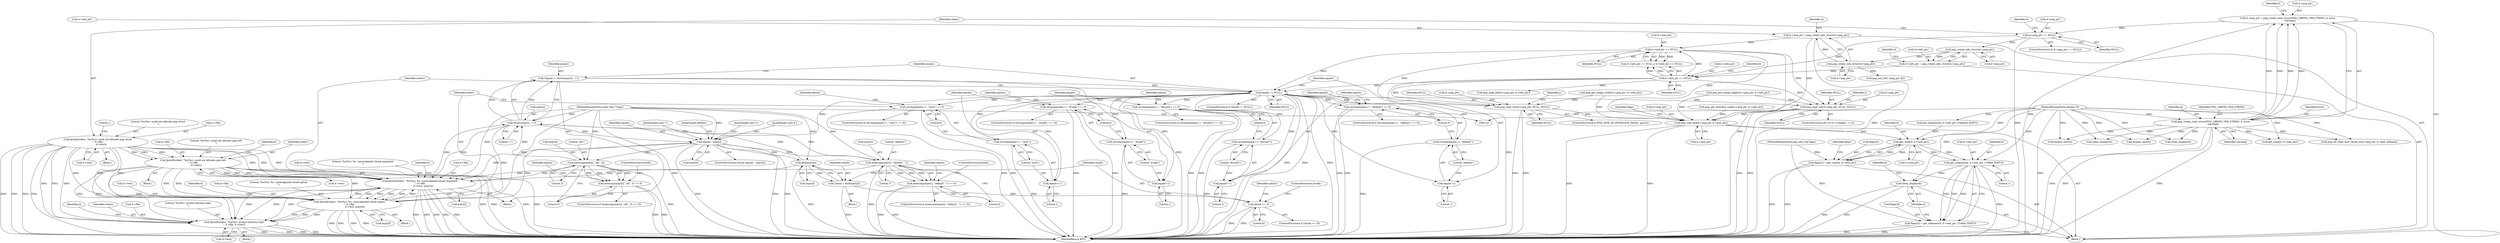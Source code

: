 digraph "0_Android_9d4853418ab2f754c2b63e091c29c5529b8b86ca_32@API" {
"1000243" [label="(Call,*equals = strchr(argv[i], '='))"];
"1000245" [label="(Call,strchr(argv[i], '='))"];
"1000395" [label="(Call,memcmp(argv[i], \"all\", 3))"];
"1000321" [label="(Call,equals - argv[i])"];
"1000251" [label="(Call,equals != NULL)"];
"1000243" [label="(Call,*equals = strchr(argv[i], '='))"];
"1000199" [label="(Call,d->end_ptr == NULL)"];
"1000184" [label="(Call,d->end_ptr = png_create_info_struct(d->png_ptr))"];
"1000188" [label="(Call,png_create_info_struct(d->png_ptr))"];
"1000180" [label="(Call,png_create_info_struct(d->png_ptr))"];
"1000159" [label="(Call,d->png_ptr == NULL)"];
"1000149" [label="(Call,d->png_ptr = png_create_read_struct(PNG_LIBPNG_VER_STRING, d, error,\n      warning))"];
"1000153" [label="(Call,png_create_read_struct(PNG_LIBPNG_VER_STRING, d, error,\n      warning))"];
"1000127" [label="(MethodParameterIn,display *d)"];
"1000194" [label="(Call,d->info_ptr == NULL)"];
"1000176" [label="(Call,d->info_ptr = png_create_info_struct(d->png_ptr))"];
"1000306" [label="(Call,fprintf(stderr, \"%s(%s): %s: unrecognized chunk option\n\", d->file,\n               d->test, argv[i]))"];
"1000439" [label="(Call,fprintf(stderr, \"%s(%s): %s: unrecognized chunk argument\n\", d->file,\n         d->test, argv[i]))"];
"1000165" [label="(Call,fprintf(stderr, \"%s(%s): could not allocate png struct\n\", d->file,\n         d->test))"];
"1000205" [label="(Call,fprintf(stderr, \"%s(%s): could not allocate png info\n\", d->file,\n         d->test))"];
"1000330" [label="(Call,find(argv[i]))"];
"1000125" [label="(MethodParameterIn,const char **argv)"];
"1000372" [label="(Call,memcmp(argv[i], \"default\", 7))"];
"1000258" [label="(Call,strcmp(equals+1, \"default\") == 0)"];
"1000259" [label="(Call,strcmp(equals+1, \"default\"))"];
"1000260" [label="(Call,equals+1)"];
"1000270" [label="(Call,strcmp(equals+1, \"discard\") == 0)"];
"1000271" [label="(Call,strcmp(equals+1, \"discard\"))"];
"1000272" [label="(Call,equals+1)"];
"1000282" [label="(Call,strcmp(equals+1, \"if-safe\") == 0)"];
"1000283" [label="(Call,strcmp(equals+1, \"if-safe\"))"];
"1000284" [label="(Call,equals+1)"];
"1000294" [label="(Call,strcmp(equals+1, \"save\") == 0)"];
"1000295" [label="(Call,strcmp(equals+1, \"save\"))"];
"1000296" [label="(Call,equals+1)"];
"1000480" [label="(Call,fprintf(stderr, \"%s(%s): invalid interlace type\n\", d->file, d->test))"];
"1000328" [label="(Call,chunk = find(argv[i]))"];
"1000335" [label="(Call,chunk >= 0)"];
"1000371" [label="(Call,memcmp(argv[i], \"default\", 7) == 0)"];
"1000394" [label="(Call,memcmp(argv[i], \"all\", 3) == 0)"];
"1000565" [label="(Call,png_read_row(d->png_ptr, NULL, NULL))"];
"1000589" [label="(Call,png_read_end(d->png_ptr, d->end_ptr))"];
"1000630" [label="(Call,get_valid(d, d->end_ptr))"];
"1000626" [label="(Call,flags[2] = get_valid(d, d->end_ptr))"];
"1000639" [label="(Call,get_unknown(d, d->end_ptr, 1/*after IDAT*/))"];
"1000635" [label="(Call,flags[3] = get_unknown(d, d->end_ptr, 1/*after IDAT*/))"];
"1000645" [label="(Call,clean_display(d))"];
"1000583" [label="(Call,png_read_row(d->png_ptr, NULL, NULL))"];
"1000326" [label="(Block,)"];
"1000486" [label="(Call,d->test)"];
"1000243" [label="(Call,*equals = strchr(argv[i], '='))"];
"1000445" [label="(Call,d->test)"];
"1000315" [label="(Call,argv[i])"];
"1000258" [label="(Call,strcmp(equals+1, \"default\") == 0)"];
"1000646" [label="(Identifier,d)"];
"1000186" [label="(Identifier,d)"];
"1000257" [label="(ControlStructure,if (strcmp(equals+1, \"default\") == 0))"];
"1000273" [label="(Identifier,equals)"];
"1000270" [label="(Call,strcmp(equals+1, \"discard\") == 0)"];
"1000373" [label="(Call,argv[i])"];
"1000156" [label="(Identifier,error)"];
"1000468" [label="(Block,)"];
"1000636" [label="(Call,flags[3])"];
"1000271" [label="(Call,strcmp(equals+1, \"discard\"))"];
"1000290" [label="(Identifier,option)"];
"1000609" [label="(Call,get_unknown(d, d->info_ptr, 0/*before IDAT*/))"];
"1000441" [label="(Literal,\"%s(%s): %s: unrecognized chunk argument\n\")"];
"1000211" [label="(Call,d->test)"];
"1000178" [label="(Identifier,d)"];
"1000461" [label="(Call,png_get_interlace_type(d->png_ptr, d->info_ptr))"];
"1000635" [label="(Call,flags[3] = get_unknown(d, d->end_ptr, 1/*after IDAT*/))"];
"1000275" [label="(Literal,\"discard\")"];
"1000587" [label="(Identifier,NULL)"];
"1000241" [label="(Block,)"];
"1000195" [label="(Call,d->info_ptr)"];
"1000154" [label="(Identifier,PNG_LIBPNG_VER_STRING)"];
"1000306" [label="(Call,fprintf(stderr, \"%s(%s): %s: unrecognized chunk option\n\", d->file,\n               d->test, argv[i]))"];
"1000176" [label="(Call,d->info_ptr = png_create_info_struct(d->png_ptr))"];
"1000639" [label="(Call,get_unknown(d, d->end_ptr, 1/*after IDAT*/))"];
"1000395" [label="(Call,memcmp(argv[i], \"all\", 3))"];
"1000328" [label="(Call,chunk = find(argv[i]))"];
"1000126" [label="(MethodParameterIn,png_uint_32p flags)"];
"1000637" [label="(Identifier,flags)"];
"1000287" [label="(Literal,\"if-safe\")"];
"1000321" [label="(Call,equals - argv[i])"];
"1000319" [label="(Identifier,d)"];
"1000649" [label="(Identifier,d)"];
"1000401" [label="(Literal,0)"];
"1000593" [label="(Call,d->end_ptr)"];
"1000334" [label="(ControlStructure,if (chunk >= 0))"];
"1000335" [label="(Call,chunk >= 0)"];
"1000177" [label="(Call,d->info_ptr)"];
"1000252" [label="(Identifier,equals)"];
"1000331" [label="(Call,argv[i])"];
"1000167" [label="(Literal,\"%s(%s): could not allocate png struct\n\")"];
"1000371" [label="(Call,memcmp(argv[i], \"default\", 7) == 0)"];
"1000215" [label="(Identifier,d)"];
"1000297" [label="(Identifier,equals)"];
"1000483" [label="(Call,d->file)"];
"1000205" [label="(Call,fprintf(stderr, \"%s(%s): could not allocate png info\n\", d->file,\n         d->test))"];
"1000206" [label="(Identifier,stderr)"];
"1000171" [label="(Call,d->test)"];
"1000323" [label="(Call,argv[i])"];
"1000189" [label="(Call,d->png_ptr)"];
"1000251" [label="(Call,equals != NULL)"];
"1000453" [label="(Call,png_read_info(d->png_ptr, d->info_ptr))"];
"1000161" [label="(Identifier,d)"];
"1000626" [label="(Call,flags[2] = get_valid(d, d->end_ptr))"];
"1000164" [label="(Block,)"];
"1000309" [label="(Call,d->file)"];
"1000160" [label="(Call,d->png_ptr)"];
"1000308" [label="(Literal,\"%s(%s): %s: unrecognized chunk option\n\")"];
"1000631" [label="(Identifier,d)"];
"1000200" [label="(Call,d->end_ptr)"];
"1000264" [label="(Literal,0)"];
"1000245" [label="(Call,strchr(argv[i], '='))"];
"1000452" [label="(Identifier,d)"];
"1000341" [label="(Identifier,option)"];
"1000489" [label="(Call,clean_display(d))"];
"1000588" [label="(Identifier,NULL)"];
"1000168" [label="(Call,d->file)"];
"1000451" [label="(Call,display_exit(d))"];
"1000149" [label="(Call,d->png_ptr = png_create_read_struct(PNG_LIBPNG_VER_STRING, d, error,\n      warning))"];
"1000244" [label="(Identifier,equals)"];
"1000400" [label="(Literal,3)"];
"1000272" [label="(Call,equals+1)"];
"1000263" [label="(Literal,\"default\")"];
"1000288" [label="(Literal,0)"];
"1000260" [label="(Call,equals+1)"];
"1000644" [label="(Literal,1)"];
"1000405" [label="(Identifier,option)"];
"1000378" [label="(Literal,0)"];
"1000523" [label="(Call,png_get_image_width(d->png_ptr, d->info_ptr))"];
"1000318" [label="(Call,display_exit(d))"];
"1000296" [label="(Call,equals+1)"];
"1000285" [label="(Identifier,equals)"];
"1000436" [label="(ControlStructure,break;)"];
"1000482" [label="(Literal,\"%s(%s): invalid interlace type\n\")"];
"1000175" [label="(Literal,1)"];
"1000250" [label="(ControlStructure,if (equals != NULL))"];
"1000370" [label="(ControlStructure,if (memcmp(argv[i], \"default\", 7) == 0))"];
"1000437" [label="(JumpTarget,default:)"];
"1000330" [label="(Call,find(argv[i]))"];
"1000490" [label="(Identifier,d)"];
"1000281" [label="(ControlStructure,if (strcmp(equals+1, \"if-safe\") == 0))"];
"1000294" [label="(Call,strcmp(equals+1, \"save\") == 0)"];
"1000372" [label="(Call,memcmp(argv[i], \"default\", 7))"];
"1000249" [label="(Literal,'=')"];
"1000448" [label="(Call,argv[i])"];
"1000600" [label="(Call,get_valid(d, d->info_ptr))"];
"1000157" [label="(Identifier,warning)"];
"1000155" [label="(Identifier,d)"];
"1000204" [label="(Block,)"];
"1000305" [label="(Block,)"];
"1000574" [label="(ControlStructure,for (y=0; y<height; ++y))"];
"1000480" [label="(Call,fprintf(stderr, \"%s(%s): invalid interlace type\n\", d->file, d->test))"];
"1000337" [label="(Literal,0)"];
"1000320" [label="(ControlStructure,switch (equals - argv[i]))"];
"1000376" [label="(Literal,\"default\")"];
"1000299" [label="(Literal,\"save\")"];
"1000393" [label="(ControlStructure,if (memcmp(argv[i], \"all\", 3) == 0))"];
"1000153" [label="(Call,png_create_read_struct(PNG_LIBPNG_VER_STRING, d, error,\n      warning))"];
"1000300" [label="(Literal,0)"];
"1000560" [label="(Identifier,y)"];
"1000127" [label="(MethodParameterIn,display *d)"];
"1000282" [label="(Call,strcmp(equals+1, \"if-safe\") == 0)"];
"1000269" [label="(ControlStructure,if (strcmp(equals+1, \"discard\") == 0))"];
"1000329" [label="(Identifier,chunk)"];
"1000253" [label="(Identifier,NULL)"];
"1000283" [label="(Call,strcmp(equals+1, \"if-safe\"))"];
"1000368" [label="(ControlStructure,break;)"];
"1000274" [label="(Literal,1)"];
"1000276" [label="(Literal,0)"];
"1000150" [label="(Call,d->png_ptr)"];
"1000336" [label="(Identifier,chunk)"];
"1000394" [label="(Call,memcmp(argv[i], \"all\", 3) == 0)"];
"1000259" [label="(Call,strcmp(equals+1, \"default\"))"];
"1000158" [label="(ControlStructure,if (d->png_ptr == NULL))"];
"1000208" [label="(Call,d->file)"];
"1000262" [label="(Literal,1)"];
"1000582" [label="(Identifier,y)"];
"1000392" [label="(JumpTarget,case 3:)"];
"1000569" [label="(Identifier,NULL)"];
"1000369" [label="(JumpTarget,case 7:)"];
"1000641" [label="(Call,d->end_ptr)"];
"1000439" [label="(Call,fprintf(stderr, \"%s(%s): %s: unrecognized chunk argument\n\", d->file,\n         d->test, argv[i]))"];
"1000327" [label="(JumpTarget,case 4:)"];
"1000278" [label="(Identifier,option)"];
"1000166" [label="(Identifier,stderr)"];
"1000481" [label="(Identifier,stderr)"];
"1000188" [label="(Call,png_create_info_struct(d->png_ptr))"];
"1000307" [label="(Identifier,stderr)"];
"1000198" [label="(Identifier,NULL)"];
"1000382" [label="(Identifier,option)"];
"1000196" [label="(Identifier,d)"];
"1000570" [label="(Identifier,NULL)"];
"1000246" [label="(Call,argv[i])"];
"1000584" [label="(Call,d->png_ptr)"];
"1000194" [label="(Call,d->info_ptr == NULL)"];
"1000627" [label="(Call,flags[2])"];
"1000180" [label="(Call,png_create_info_struct(d->png_ptr))"];
"1000284" [label="(Call,equals+1)"];
"1000225" [label="(Call,png_set_read_user_chunk_fn(d->png_ptr, d, read_callback))"];
"1000565" [label="(Call,png_read_row(d->png_ptr, NULL, NULL))"];
"1000295" [label="(Call,strcmp(equals+1, \"save\"))"];
"1000165" [label="(Call,fprintf(stderr, \"%s(%s): could not allocate png struct\n\", d->file,\n         d->test))"];
"1000286" [label="(Literal,1)"];
"1000184" [label="(Call,d->end_ptr = png_create_info_struct(d->png_ptr))"];
"1000589" [label="(Call,png_read_end(d->png_ptr, d->end_ptr))"];
"1000214" [label="(Call,clean_display(d))"];
"1000203" [label="(Identifier,NULL)"];
"1000298" [label="(Literal,1)"];
"1000312" [label="(Call,d->test)"];
"1000391" [label="(ControlStructure,break;)"];
"1000561" [label="(ControlStructure,if (PNG_ROW_IN_INTERLACE_PASS(y, ipass)))"];
"1000396" [label="(Call,argv[i])"];
"1000129" [label="(Block,)"];
"1000266" [label="(Identifier,option)"];
"1000207" [label="(Literal,\"%s(%s): could not allocate png info\n\")"];
"1000508" [label="(Call,png_get_image_height(d->png_ptr, d->info_ptr))"];
"1000159" [label="(Call,d->png_ptr == NULL)"];
"1000125" [label="(MethodParameterIn,const char **argv)"];
"1000632" [label="(Call,d->end_ptr)"];
"1000377" [label="(Literal,7)"];
"1000630" [label="(Call,get_valid(d, d->end_ptr))"];
"1000293" [label="(ControlStructure,if (strcmp(equals+1, \"save\") == 0))"];
"1000322" [label="(Identifier,equals)"];
"1000163" [label="(Identifier,NULL)"];
"1000399" [label="(Literal,\"all\")"];
"1000645" [label="(Call,clean_display(d))"];
"1000201" [label="(Identifier,d)"];
"1000598" [label="(Identifier,flags)"];
"1000261" [label="(Identifier,equals)"];
"1000440" [label="(Identifier,stderr)"];
"1000651" [label="(MethodReturn,RET)"];
"1000218" [label="(Call,png_init_io(d->png_ptr, fp))"];
"1000566" [label="(Call,d->png_ptr)"];
"1000640" [label="(Identifier,d)"];
"1000442" [label="(Call,d->file)"];
"1000185" [label="(Call,d->end_ptr)"];
"1000199" [label="(Call,d->end_ptr == NULL)"];
"1000193" [label="(Call,d->info_ptr == NULL || d->end_ptr == NULL)"];
"1000583" [label="(Call,png_read_row(d->png_ptr, NULL, NULL))"];
"1000590" [label="(Call,d->png_ptr)"];
"1000181" [label="(Call,d->png_ptr)"];
"1000302" [label="(Identifier,option)"];
"1000243" -> "1000241"  [label="AST: "];
"1000243" -> "1000245"  [label="CFG: "];
"1000244" -> "1000243"  [label="AST: "];
"1000245" -> "1000243"  [label="AST: "];
"1000252" -> "1000243"  [label="CFG: "];
"1000243" -> "1000651"  [label="DDG: "];
"1000245" -> "1000243"  [label="DDG: "];
"1000245" -> "1000243"  [label="DDG: "];
"1000243" -> "1000251"  [label="DDG: "];
"1000245" -> "1000249"  [label="CFG: "];
"1000246" -> "1000245"  [label="AST: "];
"1000249" -> "1000245"  [label="AST: "];
"1000395" -> "1000245"  [label="DDG: "];
"1000330" -> "1000245"  [label="DDG: "];
"1000372" -> "1000245"  [label="DDG: "];
"1000439" -> "1000245"  [label="DDG: "];
"1000125" -> "1000245"  [label="DDG: "];
"1000245" -> "1000306"  [label="DDG: "];
"1000245" -> "1000321"  [label="DDG: "];
"1000245" -> "1000439"  [label="DDG: "];
"1000395" -> "1000394"  [label="AST: "];
"1000395" -> "1000400"  [label="CFG: "];
"1000396" -> "1000395"  [label="AST: "];
"1000399" -> "1000395"  [label="AST: "];
"1000400" -> "1000395"  [label="AST: "];
"1000401" -> "1000395"  [label="CFG: "];
"1000395" -> "1000651"  [label="DDG: "];
"1000395" -> "1000394"  [label="DDG: "];
"1000395" -> "1000394"  [label="DDG: "];
"1000395" -> "1000394"  [label="DDG: "];
"1000321" -> "1000395"  [label="DDG: "];
"1000125" -> "1000395"  [label="DDG: "];
"1000395" -> "1000439"  [label="DDG: "];
"1000321" -> "1000320"  [label="AST: "];
"1000321" -> "1000323"  [label="CFG: "];
"1000322" -> "1000321"  [label="AST: "];
"1000323" -> "1000321"  [label="AST: "];
"1000327" -> "1000321"  [label="CFG: "];
"1000369" -> "1000321"  [label="CFG: "];
"1000392" -> "1000321"  [label="CFG: "];
"1000437" -> "1000321"  [label="CFG: "];
"1000321" -> "1000651"  [label="DDG: "];
"1000321" -> "1000651"  [label="DDG: "];
"1000321" -> "1000651"  [label="DDG: "];
"1000251" -> "1000321"  [label="DDG: "];
"1000306" -> "1000321"  [label="DDG: "];
"1000125" -> "1000321"  [label="DDG: "];
"1000321" -> "1000330"  [label="DDG: "];
"1000321" -> "1000372"  [label="DDG: "];
"1000321" -> "1000439"  [label="DDG: "];
"1000251" -> "1000250"  [label="AST: "];
"1000251" -> "1000253"  [label="CFG: "];
"1000252" -> "1000251"  [label="AST: "];
"1000253" -> "1000251"  [label="AST: "];
"1000261" -> "1000251"  [label="CFG: "];
"1000440" -> "1000251"  [label="CFG: "];
"1000251" -> "1000651"  [label="DDG: "];
"1000251" -> "1000651"  [label="DDG: "];
"1000251" -> "1000651"  [label="DDG: "];
"1000199" -> "1000251"  [label="DDG: "];
"1000194" -> "1000251"  [label="DDG: "];
"1000251" -> "1000258"  [label="DDG: "];
"1000251" -> "1000259"  [label="DDG: "];
"1000251" -> "1000260"  [label="DDG: "];
"1000251" -> "1000270"  [label="DDG: "];
"1000251" -> "1000271"  [label="DDG: "];
"1000251" -> "1000272"  [label="DDG: "];
"1000251" -> "1000282"  [label="DDG: "];
"1000251" -> "1000283"  [label="DDG: "];
"1000251" -> "1000284"  [label="DDG: "];
"1000251" -> "1000294"  [label="DDG: "];
"1000251" -> "1000295"  [label="DDG: "];
"1000251" -> "1000296"  [label="DDG: "];
"1000251" -> "1000565"  [label="DDG: "];
"1000251" -> "1000583"  [label="DDG: "];
"1000199" -> "1000193"  [label="AST: "];
"1000199" -> "1000203"  [label="CFG: "];
"1000200" -> "1000199"  [label="AST: "];
"1000203" -> "1000199"  [label="AST: "];
"1000193" -> "1000199"  [label="CFG: "];
"1000199" -> "1000651"  [label="DDG: "];
"1000199" -> "1000193"  [label="DDG: "];
"1000199" -> "1000193"  [label="DDG: "];
"1000184" -> "1000199"  [label="DDG: "];
"1000194" -> "1000199"  [label="DDG: "];
"1000199" -> "1000565"  [label="DDG: "];
"1000199" -> "1000583"  [label="DDG: "];
"1000199" -> "1000589"  [label="DDG: "];
"1000184" -> "1000129"  [label="AST: "];
"1000184" -> "1000188"  [label="CFG: "];
"1000185" -> "1000184"  [label="AST: "];
"1000188" -> "1000184"  [label="AST: "];
"1000196" -> "1000184"  [label="CFG: "];
"1000184" -> "1000651"  [label="DDG: "];
"1000188" -> "1000184"  [label="DDG: "];
"1000184" -> "1000589"  [label="DDG: "];
"1000188" -> "1000189"  [label="CFG: "];
"1000189" -> "1000188"  [label="AST: "];
"1000180" -> "1000188"  [label="DDG: "];
"1000188" -> "1000218"  [label="DDG: "];
"1000180" -> "1000176"  [label="AST: "];
"1000180" -> "1000181"  [label="CFG: "];
"1000181" -> "1000180"  [label="AST: "];
"1000176" -> "1000180"  [label="CFG: "];
"1000180" -> "1000176"  [label="DDG: "];
"1000159" -> "1000180"  [label="DDG: "];
"1000159" -> "1000158"  [label="AST: "];
"1000159" -> "1000163"  [label="CFG: "];
"1000160" -> "1000159"  [label="AST: "];
"1000163" -> "1000159"  [label="AST: "];
"1000166" -> "1000159"  [label="CFG: "];
"1000178" -> "1000159"  [label="CFG: "];
"1000159" -> "1000651"  [label="DDG: "];
"1000149" -> "1000159"  [label="DDG: "];
"1000159" -> "1000194"  [label="DDG: "];
"1000149" -> "1000129"  [label="AST: "];
"1000149" -> "1000153"  [label="CFG: "];
"1000150" -> "1000149"  [label="AST: "];
"1000153" -> "1000149"  [label="AST: "];
"1000161" -> "1000149"  [label="CFG: "];
"1000149" -> "1000651"  [label="DDG: "];
"1000153" -> "1000149"  [label="DDG: "];
"1000153" -> "1000149"  [label="DDG: "];
"1000153" -> "1000149"  [label="DDG: "];
"1000153" -> "1000149"  [label="DDG: "];
"1000153" -> "1000157"  [label="CFG: "];
"1000154" -> "1000153"  [label="AST: "];
"1000155" -> "1000153"  [label="AST: "];
"1000156" -> "1000153"  [label="AST: "];
"1000157" -> "1000153"  [label="AST: "];
"1000153" -> "1000651"  [label="DDG: "];
"1000153" -> "1000651"  [label="DDG: "];
"1000153" -> "1000651"  [label="DDG: "];
"1000127" -> "1000153"  [label="DDG: "];
"1000153" -> "1000214"  [label="DDG: "];
"1000153" -> "1000225"  [label="DDG: "];
"1000153" -> "1000318"  [label="DDG: "];
"1000153" -> "1000451"  [label="DDG: "];
"1000153" -> "1000489"  [label="DDG: "];
"1000153" -> "1000600"  [label="DDG: "];
"1000127" -> "1000122"  [label="AST: "];
"1000127" -> "1000651"  [label="DDG: "];
"1000127" -> "1000214"  [label="DDG: "];
"1000127" -> "1000225"  [label="DDG: "];
"1000127" -> "1000318"  [label="DDG: "];
"1000127" -> "1000451"  [label="DDG: "];
"1000127" -> "1000489"  [label="DDG: "];
"1000127" -> "1000600"  [label="DDG: "];
"1000127" -> "1000609"  [label="DDG: "];
"1000127" -> "1000630"  [label="DDG: "];
"1000127" -> "1000639"  [label="DDG: "];
"1000127" -> "1000645"  [label="DDG: "];
"1000194" -> "1000193"  [label="AST: "];
"1000194" -> "1000198"  [label="CFG: "];
"1000195" -> "1000194"  [label="AST: "];
"1000198" -> "1000194"  [label="AST: "];
"1000201" -> "1000194"  [label="CFG: "];
"1000193" -> "1000194"  [label="CFG: "];
"1000194" -> "1000651"  [label="DDG: "];
"1000194" -> "1000193"  [label="DDG: "];
"1000194" -> "1000193"  [label="DDG: "];
"1000176" -> "1000194"  [label="DDG: "];
"1000194" -> "1000453"  [label="DDG: "];
"1000194" -> "1000565"  [label="DDG: "];
"1000194" -> "1000583"  [label="DDG: "];
"1000176" -> "1000129"  [label="AST: "];
"1000177" -> "1000176"  [label="AST: "];
"1000186" -> "1000176"  [label="CFG: "];
"1000306" -> "1000305"  [label="AST: "];
"1000306" -> "1000315"  [label="CFG: "];
"1000307" -> "1000306"  [label="AST: "];
"1000308" -> "1000306"  [label="AST: "];
"1000309" -> "1000306"  [label="AST: "];
"1000312" -> "1000306"  [label="AST: "];
"1000315" -> "1000306"  [label="AST: "];
"1000319" -> "1000306"  [label="CFG: "];
"1000306" -> "1000651"  [label="DDG: "];
"1000306" -> "1000651"  [label="DDG: "];
"1000306" -> "1000651"  [label="DDG: "];
"1000306" -> "1000651"  [label="DDG: "];
"1000439" -> "1000306"  [label="DDG: "];
"1000439" -> "1000306"  [label="DDG: "];
"1000439" -> "1000306"  [label="DDG: "];
"1000165" -> "1000306"  [label="DDG: "];
"1000165" -> "1000306"  [label="DDG: "];
"1000165" -> "1000306"  [label="DDG: "];
"1000205" -> "1000306"  [label="DDG: "];
"1000205" -> "1000306"  [label="DDG: "];
"1000205" -> "1000306"  [label="DDG: "];
"1000125" -> "1000306"  [label="DDG: "];
"1000306" -> "1000439"  [label="DDG: "];
"1000306" -> "1000439"  [label="DDG: "];
"1000306" -> "1000439"  [label="DDG: "];
"1000306" -> "1000480"  [label="DDG: "];
"1000306" -> "1000480"  [label="DDG: "];
"1000306" -> "1000480"  [label="DDG: "];
"1000439" -> "1000241"  [label="AST: "];
"1000439" -> "1000448"  [label="CFG: "];
"1000440" -> "1000439"  [label="AST: "];
"1000441" -> "1000439"  [label="AST: "];
"1000442" -> "1000439"  [label="AST: "];
"1000445" -> "1000439"  [label="AST: "];
"1000448" -> "1000439"  [label="AST: "];
"1000452" -> "1000439"  [label="CFG: "];
"1000439" -> "1000651"  [label="DDG: "];
"1000439" -> "1000651"  [label="DDG: "];
"1000439" -> "1000651"  [label="DDG: "];
"1000439" -> "1000651"  [label="DDG: "];
"1000439" -> "1000651"  [label="DDG: "];
"1000165" -> "1000439"  [label="DDG: "];
"1000165" -> "1000439"  [label="DDG: "];
"1000165" -> "1000439"  [label="DDG: "];
"1000205" -> "1000439"  [label="DDG: "];
"1000205" -> "1000439"  [label="DDG: "];
"1000205" -> "1000439"  [label="DDG: "];
"1000330" -> "1000439"  [label="DDG: "];
"1000372" -> "1000439"  [label="DDG: "];
"1000125" -> "1000439"  [label="DDG: "];
"1000439" -> "1000480"  [label="DDG: "];
"1000439" -> "1000480"  [label="DDG: "];
"1000439" -> "1000480"  [label="DDG: "];
"1000165" -> "1000164"  [label="AST: "];
"1000165" -> "1000171"  [label="CFG: "];
"1000166" -> "1000165"  [label="AST: "];
"1000167" -> "1000165"  [label="AST: "];
"1000168" -> "1000165"  [label="AST: "];
"1000171" -> "1000165"  [label="AST: "];
"1000175" -> "1000165"  [label="CFG: "];
"1000165" -> "1000651"  [label="DDG: "];
"1000165" -> "1000651"  [label="DDG: "];
"1000165" -> "1000651"  [label="DDG: "];
"1000165" -> "1000651"  [label="DDG: "];
"1000165" -> "1000205"  [label="DDG: "];
"1000165" -> "1000205"  [label="DDG: "];
"1000165" -> "1000205"  [label="DDG: "];
"1000165" -> "1000480"  [label="DDG: "];
"1000165" -> "1000480"  [label="DDG: "];
"1000165" -> "1000480"  [label="DDG: "];
"1000205" -> "1000204"  [label="AST: "];
"1000205" -> "1000211"  [label="CFG: "];
"1000206" -> "1000205"  [label="AST: "];
"1000207" -> "1000205"  [label="AST: "];
"1000208" -> "1000205"  [label="AST: "];
"1000211" -> "1000205"  [label="AST: "];
"1000215" -> "1000205"  [label="CFG: "];
"1000205" -> "1000651"  [label="DDG: "];
"1000205" -> "1000651"  [label="DDG: "];
"1000205" -> "1000651"  [label="DDG: "];
"1000205" -> "1000651"  [label="DDG: "];
"1000205" -> "1000480"  [label="DDG: "];
"1000205" -> "1000480"  [label="DDG: "];
"1000205" -> "1000480"  [label="DDG: "];
"1000330" -> "1000328"  [label="AST: "];
"1000330" -> "1000331"  [label="CFG: "];
"1000331" -> "1000330"  [label="AST: "];
"1000328" -> "1000330"  [label="CFG: "];
"1000330" -> "1000651"  [label="DDG: "];
"1000330" -> "1000328"  [label="DDG: "];
"1000125" -> "1000330"  [label="DDG: "];
"1000125" -> "1000122"  [label="AST: "];
"1000125" -> "1000651"  [label="DDG: "];
"1000125" -> "1000372"  [label="DDG: "];
"1000372" -> "1000371"  [label="AST: "];
"1000372" -> "1000377"  [label="CFG: "];
"1000373" -> "1000372"  [label="AST: "];
"1000376" -> "1000372"  [label="AST: "];
"1000377" -> "1000372"  [label="AST: "];
"1000378" -> "1000372"  [label="CFG: "];
"1000372" -> "1000651"  [label="DDG: "];
"1000372" -> "1000371"  [label="DDG: "];
"1000372" -> "1000371"  [label="DDG: "];
"1000372" -> "1000371"  [label="DDG: "];
"1000258" -> "1000257"  [label="AST: "];
"1000258" -> "1000264"  [label="CFG: "];
"1000259" -> "1000258"  [label="AST: "];
"1000264" -> "1000258"  [label="AST: "];
"1000266" -> "1000258"  [label="CFG: "];
"1000273" -> "1000258"  [label="CFG: "];
"1000258" -> "1000651"  [label="DDG: "];
"1000258" -> "1000651"  [label="DDG: "];
"1000259" -> "1000263"  [label="CFG: "];
"1000260" -> "1000259"  [label="AST: "];
"1000263" -> "1000259"  [label="AST: "];
"1000264" -> "1000259"  [label="CFG: "];
"1000259" -> "1000651"  [label="DDG: "];
"1000260" -> "1000262"  [label="CFG: "];
"1000261" -> "1000260"  [label="AST: "];
"1000262" -> "1000260"  [label="AST: "];
"1000263" -> "1000260"  [label="CFG: "];
"1000270" -> "1000269"  [label="AST: "];
"1000270" -> "1000276"  [label="CFG: "];
"1000271" -> "1000270"  [label="AST: "];
"1000276" -> "1000270"  [label="AST: "];
"1000278" -> "1000270"  [label="CFG: "];
"1000285" -> "1000270"  [label="CFG: "];
"1000270" -> "1000651"  [label="DDG: "];
"1000270" -> "1000651"  [label="DDG: "];
"1000271" -> "1000275"  [label="CFG: "];
"1000272" -> "1000271"  [label="AST: "];
"1000275" -> "1000271"  [label="AST: "];
"1000276" -> "1000271"  [label="CFG: "];
"1000271" -> "1000651"  [label="DDG: "];
"1000272" -> "1000274"  [label="CFG: "];
"1000273" -> "1000272"  [label="AST: "];
"1000274" -> "1000272"  [label="AST: "];
"1000275" -> "1000272"  [label="CFG: "];
"1000282" -> "1000281"  [label="AST: "];
"1000282" -> "1000288"  [label="CFG: "];
"1000283" -> "1000282"  [label="AST: "];
"1000288" -> "1000282"  [label="AST: "];
"1000290" -> "1000282"  [label="CFG: "];
"1000297" -> "1000282"  [label="CFG: "];
"1000282" -> "1000651"  [label="DDG: "];
"1000282" -> "1000651"  [label="DDG: "];
"1000283" -> "1000287"  [label="CFG: "];
"1000284" -> "1000283"  [label="AST: "];
"1000287" -> "1000283"  [label="AST: "];
"1000288" -> "1000283"  [label="CFG: "];
"1000283" -> "1000651"  [label="DDG: "];
"1000284" -> "1000286"  [label="CFG: "];
"1000285" -> "1000284"  [label="AST: "];
"1000286" -> "1000284"  [label="AST: "];
"1000287" -> "1000284"  [label="CFG: "];
"1000294" -> "1000293"  [label="AST: "];
"1000294" -> "1000300"  [label="CFG: "];
"1000295" -> "1000294"  [label="AST: "];
"1000300" -> "1000294"  [label="AST: "];
"1000302" -> "1000294"  [label="CFG: "];
"1000307" -> "1000294"  [label="CFG: "];
"1000294" -> "1000651"  [label="DDG: "];
"1000294" -> "1000651"  [label="DDG: "];
"1000295" -> "1000299"  [label="CFG: "];
"1000296" -> "1000295"  [label="AST: "];
"1000299" -> "1000295"  [label="AST: "];
"1000300" -> "1000295"  [label="CFG: "];
"1000295" -> "1000651"  [label="DDG: "];
"1000296" -> "1000298"  [label="CFG: "];
"1000297" -> "1000296"  [label="AST: "];
"1000298" -> "1000296"  [label="AST: "];
"1000299" -> "1000296"  [label="CFG: "];
"1000480" -> "1000468"  [label="AST: "];
"1000480" -> "1000486"  [label="CFG: "];
"1000481" -> "1000480"  [label="AST: "];
"1000482" -> "1000480"  [label="AST: "];
"1000483" -> "1000480"  [label="AST: "];
"1000486" -> "1000480"  [label="AST: "];
"1000490" -> "1000480"  [label="CFG: "];
"1000480" -> "1000651"  [label="DDG: "];
"1000480" -> "1000651"  [label="DDG: "];
"1000480" -> "1000651"  [label="DDG: "];
"1000480" -> "1000651"  [label="DDG: "];
"1000328" -> "1000326"  [label="AST: "];
"1000329" -> "1000328"  [label="AST: "];
"1000336" -> "1000328"  [label="CFG: "];
"1000328" -> "1000651"  [label="DDG: "];
"1000328" -> "1000335"  [label="DDG: "];
"1000335" -> "1000334"  [label="AST: "];
"1000335" -> "1000337"  [label="CFG: "];
"1000336" -> "1000335"  [label="AST: "];
"1000337" -> "1000335"  [label="AST: "];
"1000341" -> "1000335"  [label="CFG: "];
"1000368" -> "1000335"  [label="CFG: "];
"1000335" -> "1000651"  [label="DDG: "];
"1000335" -> "1000651"  [label="DDG: "];
"1000371" -> "1000370"  [label="AST: "];
"1000371" -> "1000378"  [label="CFG: "];
"1000378" -> "1000371"  [label="AST: "];
"1000382" -> "1000371"  [label="CFG: "];
"1000391" -> "1000371"  [label="CFG: "];
"1000371" -> "1000651"  [label="DDG: "];
"1000371" -> "1000651"  [label="DDG: "];
"1000394" -> "1000393"  [label="AST: "];
"1000394" -> "1000401"  [label="CFG: "];
"1000401" -> "1000394"  [label="AST: "];
"1000405" -> "1000394"  [label="CFG: "];
"1000436" -> "1000394"  [label="CFG: "];
"1000394" -> "1000651"  [label="DDG: "];
"1000394" -> "1000651"  [label="DDG: "];
"1000565" -> "1000561"  [label="AST: "];
"1000565" -> "1000570"  [label="CFG: "];
"1000566" -> "1000565"  [label="AST: "];
"1000569" -> "1000565"  [label="AST: "];
"1000570" -> "1000565"  [label="AST: "];
"1000560" -> "1000565"  [label="CFG: "];
"1000565" -> "1000651"  [label="DDG: "];
"1000565" -> "1000651"  [label="DDG: "];
"1000523" -> "1000565"  [label="DDG: "];
"1000565" -> "1000589"  [label="DDG: "];
"1000589" -> "1000129"  [label="AST: "];
"1000589" -> "1000593"  [label="CFG: "];
"1000590" -> "1000589"  [label="AST: "];
"1000593" -> "1000589"  [label="AST: "];
"1000598" -> "1000589"  [label="CFG: "];
"1000589" -> "1000651"  [label="DDG: "];
"1000589" -> "1000651"  [label="DDG: "];
"1000583" -> "1000589"  [label="DDG: "];
"1000461" -> "1000589"  [label="DDG: "];
"1000508" -> "1000589"  [label="DDG: "];
"1000523" -> "1000589"  [label="DDG: "];
"1000589" -> "1000630"  [label="DDG: "];
"1000630" -> "1000626"  [label="AST: "];
"1000630" -> "1000632"  [label="CFG: "];
"1000631" -> "1000630"  [label="AST: "];
"1000632" -> "1000630"  [label="AST: "];
"1000626" -> "1000630"  [label="CFG: "];
"1000630" -> "1000626"  [label="DDG: "];
"1000630" -> "1000626"  [label="DDG: "];
"1000609" -> "1000630"  [label="DDG: "];
"1000630" -> "1000639"  [label="DDG: "];
"1000630" -> "1000639"  [label="DDG: "];
"1000626" -> "1000129"  [label="AST: "];
"1000627" -> "1000626"  [label="AST: "];
"1000637" -> "1000626"  [label="CFG: "];
"1000626" -> "1000651"  [label="DDG: "];
"1000626" -> "1000651"  [label="DDG: "];
"1000126" -> "1000626"  [label="DDG: "];
"1000639" -> "1000635"  [label="AST: "];
"1000639" -> "1000644"  [label="CFG: "];
"1000640" -> "1000639"  [label="AST: "];
"1000641" -> "1000639"  [label="AST: "];
"1000644" -> "1000639"  [label="AST: "];
"1000635" -> "1000639"  [label="CFG: "];
"1000639" -> "1000651"  [label="DDG: "];
"1000639" -> "1000635"  [label="DDG: "];
"1000639" -> "1000635"  [label="DDG: "];
"1000639" -> "1000635"  [label="DDG: "];
"1000639" -> "1000645"  [label="DDG: "];
"1000635" -> "1000129"  [label="AST: "];
"1000636" -> "1000635"  [label="AST: "];
"1000646" -> "1000635"  [label="CFG: "];
"1000635" -> "1000651"  [label="DDG: "];
"1000635" -> "1000651"  [label="DDG: "];
"1000126" -> "1000635"  [label="DDG: "];
"1000645" -> "1000129"  [label="AST: "];
"1000645" -> "1000646"  [label="CFG: "];
"1000646" -> "1000645"  [label="AST: "];
"1000649" -> "1000645"  [label="CFG: "];
"1000645" -> "1000651"  [label="DDG: "];
"1000645" -> "1000651"  [label="DDG: "];
"1000583" -> "1000574"  [label="AST: "];
"1000583" -> "1000588"  [label="CFG: "];
"1000584" -> "1000583"  [label="AST: "];
"1000587" -> "1000583"  [label="AST: "];
"1000588" -> "1000583"  [label="AST: "];
"1000582" -> "1000583"  [label="CFG: "];
"1000583" -> "1000651"  [label="DDG: "];
"1000583" -> "1000651"  [label="DDG: "];
"1000508" -> "1000583"  [label="DDG: "];
}
